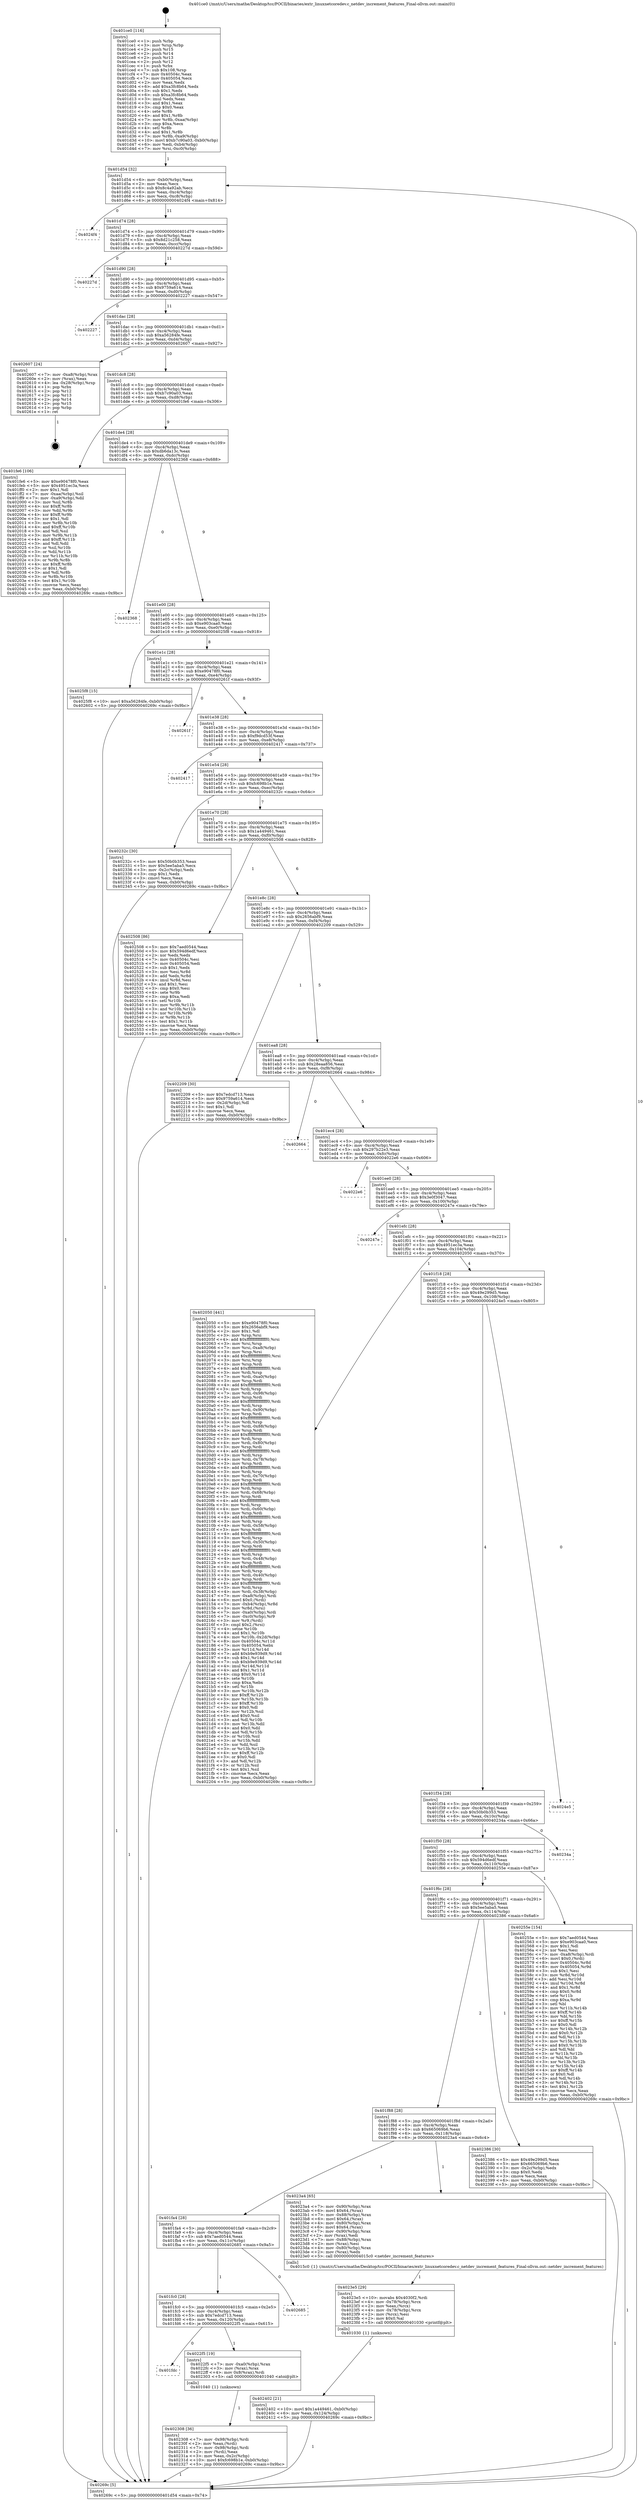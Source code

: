 digraph "0x401ce0" {
  label = "0x401ce0 (/mnt/c/Users/mathe/Desktop/tcc/POCII/binaries/extr_linuxnetcoredev.c_netdev_increment_features_Final-ollvm.out::main(0))"
  labelloc = "t"
  node[shape=record]

  Entry [label="",width=0.3,height=0.3,shape=circle,fillcolor=black,style=filled]
  "0x401d54" [label="{
     0x401d54 [32]\l
     | [instrs]\l
     &nbsp;&nbsp;0x401d54 \<+6\>: mov -0xb0(%rbp),%eax\l
     &nbsp;&nbsp;0x401d5a \<+2\>: mov %eax,%ecx\l
     &nbsp;&nbsp;0x401d5c \<+6\>: sub $0x8c4a92ab,%ecx\l
     &nbsp;&nbsp;0x401d62 \<+6\>: mov %eax,-0xc4(%rbp)\l
     &nbsp;&nbsp;0x401d68 \<+6\>: mov %ecx,-0xc8(%rbp)\l
     &nbsp;&nbsp;0x401d6e \<+6\>: je 00000000004024f4 \<main+0x814\>\l
  }"]
  "0x4024f4" [label="{
     0x4024f4\l
  }", style=dashed]
  "0x401d74" [label="{
     0x401d74 [28]\l
     | [instrs]\l
     &nbsp;&nbsp;0x401d74 \<+5\>: jmp 0000000000401d79 \<main+0x99\>\l
     &nbsp;&nbsp;0x401d79 \<+6\>: mov -0xc4(%rbp),%eax\l
     &nbsp;&nbsp;0x401d7f \<+5\>: sub $0x8d21c258,%eax\l
     &nbsp;&nbsp;0x401d84 \<+6\>: mov %eax,-0xcc(%rbp)\l
     &nbsp;&nbsp;0x401d8a \<+6\>: je 000000000040227d \<main+0x59d\>\l
  }"]
  Exit [label="",width=0.3,height=0.3,shape=circle,fillcolor=black,style=filled,peripheries=2]
  "0x40227d" [label="{
     0x40227d\l
  }", style=dashed]
  "0x401d90" [label="{
     0x401d90 [28]\l
     | [instrs]\l
     &nbsp;&nbsp;0x401d90 \<+5\>: jmp 0000000000401d95 \<main+0xb5\>\l
     &nbsp;&nbsp;0x401d95 \<+6\>: mov -0xc4(%rbp),%eax\l
     &nbsp;&nbsp;0x401d9b \<+5\>: sub $0x9759a614,%eax\l
     &nbsp;&nbsp;0x401da0 \<+6\>: mov %eax,-0xd0(%rbp)\l
     &nbsp;&nbsp;0x401da6 \<+6\>: je 0000000000402227 \<main+0x547\>\l
  }"]
  "0x402402" [label="{
     0x402402 [21]\l
     | [instrs]\l
     &nbsp;&nbsp;0x402402 \<+10\>: movl $0x1a449461,-0xb0(%rbp)\l
     &nbsp;&nbsp;0x40240c \<+6\>: mov %eax,-0x124(%rbp)\l
     &nbsp;&nbsp;0x402412 \<+5\>: jmp 000000000040269c \<main+0x9bc\>\l
  }"]
  "0x402227" [label="{
     0x402227\l
  }", style=dashed]
  "0x401dac" [label="{
     0x401dac [28]\l
     | [instrs]\l
     &nbsp;&nbsp;0x401dac \<+5\>: jmp 0000000000401db1 \<main+0xd1\>\l
     &nbsp;&nbsp;0x401db1 \<+6\>: mov -0xc4(%rbp),%eax\l
     &nbsp;&nbsp;0x401db7 \<+5\>: sub $0xa56284fe,%eax\l
     &nbsp;&nbsp;0x401dbc \<+6\>: mov %eax,-0xd4(%rbp)\l
     &nbsp;&nbsp;0x401dc2 \<+6\>: je 0000000000402607 \<main+0x927\>\l
  }"]
  "0x4023e5" [label="{
     0x4023e5 [29]\l
     | [instrs]\l
     &nbsp;&nbsp;0x4023e5 \<+10\>: movabs $0x4030f2,%rdi\l
     &nbsp;&nbsp;0x4023ef \<+4\>: mov -0x78(%rbp),%rcx\l
     &nbsp;&nbsp;0x4023f3 \<+2\>: mov %eax,(%rcx)\l
     &nbsp;&nbsp;0x4023f5 \<+4\>: mov -0x78(%rbp),%rcx\l
     &nbsp;&nbsp;0x4023f9 \<+2\>: mov (%rcx),%esi\l
     &nbsp;&nbsp;0x4023fb \<+2\>: mov $0x0,%al\l
     &nbsp;&nbsp;0x4023fd \<+5\>: call 0000000000401030 \<printf@plt\>\l
     | [calls]\l
     &nbsp;&nbsp;0x401030 \{1\} (unknown)\l
  }"]
  "0x402607" [label="{
     0x402607 [24]\l
     | [instrs]\l
     &nbsp;&nbsp;0x402607 \<+7\>: mov -0xa8(%rbp),%rax\l
     &nbsp;&nbsp;0x40260e \<+2\>: mov (%rax),%eax\l
     &nbsp;&nbsp;0x402610 \<+4\>: lea -0x28(%rbp),%rsp\l
     &nbsp;&nbsp;0x402614 \<+1\>: pop %rbx\l
     &nbsp;&nbsp;0x402615 \<+2\>: pop %r12\l
     &nbsp;&nbsp;0x402617 \<+2\>: pop %r13\l
     &nbsp;&nbsp;0x402619 \<+2\>: pop %r14\l
     &nbsp;&nbsp;0x40261b \<+2\>: pop %r15\l
     &nbsp;&nbsp;0x40261d \<+1\>: pop %rbp\l
     &nbsp;&nbsp;0x40261e \<+1\>: ret\l
  }"]
  "0x401dc8" [label="{
     0x401dc8 [28]\l
     | [instrs]\l
     &nbsp;&nbsp;0x401dc8 \<+5\>: jmp 0000000000401dcd \<main+0xed\>\l
     &nbsp;&nbsp;0x401dcd \<+6\>: mov -0xc4(%rbp),%eax\l
     &nbsp;&nbsp;0x401dd3 \<+5\>: sub $0xb7c90a03,%eax\l
     &nbsp;&nbsp;0x401dd8 \<+6\>: mov %eax,-0xd8(%rbp)\l
     &nbsp;&nbsp;0x401dde \<+6\>: je 0000000000401fe6 \<main+0x306\>\l
  }"]
  "0x402308" [label="{
     0x402308 [36]\l
     | [instrs]\l
     &nbsp;&nbsp;0x402308 \<+7\>: mov -0x98(%rbp),%rdi\l
     &nbsp;&nbsp;0x40230f \<+2\>: mov %eax,(%rdi)\l
     &nbsp;&nbsp;0x402311 \<+7\>: mov -0x98(%rbp),%rdi\l
     &nbsp;&nbsp;0x402318 \<+2\>: mov (%rdi),%eax\l
     &nbsp;&nbsp;0x40231a \<+3\>: mov %eax,-0x2c(%rbp)\l
     &nbsp;&nbsp;0x40231d \<+10\>: movl $0xfc698b1e,-0xb0(%rbp)\l
     &nbsp;&nbsp;0x402327 \<+5\>: jmp 000000000040269c \<main+0x9bc\>\l
  }"]
  "0x401fe6" [label="{
     0x401fe6 [106]\l
     | [instrs]\l
     &nbsp;&nbsp;0x401fe6 \<+5\>: mov $0xe90478f0,%eax\l
     &nbsp;&nbsp;0x401feb \<+5\>: mov $0x4951ec3a,%ecx\l
     &nbsp;&nbsp;0x401ff0 \<+2\>: mov $0x1,%dl\l
     &nbsp;&nbsp;0x401ff2 \<+7\>: mov -0xaa(%rbp),%sil\l
     &nbsp;&nbsp;0x401ff9 \<+7\>: mov -0xa9(%rbp),%dil\l
     &nbsp;&nbsp;0x402000 \<+3\>: mov %sil,%r8b\l
     &nbsp;&nbsp;0x402003 \<+4\>: xor $0xff,%r8b\l
     &nbsp;&nbsp;0x402007 \<+3\>: mov %dil,%r9b\l
     &nbsp;&nbsp;0x40200a \<+4\>: xor $0xff,%r9b\l
     &nbsp;&nbsp;0x40200e \<+3\>: xor $0x1,%dl\l
     &nbsp;&nbsp;0x402011 \<+3\>: mov %r8b,%r10b\l
     &nbsp;&nbsp;0x402014 \<+4\>: and $0xff,%r10b\l
     &nbsp;&nbsp;0x402018 \<+3\>: and %dl,%sil\l
     &nbsp;&nbsp;0x40201b \<+3\>: mov %r9b,%r11b\l
     &nbsp;&nbsp;0x40201e \<+4\>: and $0xff,%r11b\l
     &nbsp;&nbsp;0x402022 \<+3\>: and %dl,%dil\l
     &nbsp;&nbsp;0x402025 \<+3\>: or %sil,%r10b\l
     &nbsp;&nbsp;0x402028 \<+3\>: or %dil,%r11b\l
     &nbsp;&nbsp;0x40202b \<+3\>: xor %r11b,%r10b\l
     &nbsp;&nbsp;0x40202e \<+3\>: or %r9b,%r8b\l
     &nbsp;&nbsp;0x402031 \<+4\>: xor $0xff,%r8b\l
     &nbsp;&nbsp;0x402035 \<+3\>: or $0x1,%dl\l
     &nbsp;&nbsp;0x402038 \<+3\>: and %dl,%r8b\l
     &nbsp;&nbsp;0x40203b \<+3\>: or %r8b,%r10b\l
     &nbsp;&nbsp;0x40203e \<+4\>: test $0x1,%r10b\l
     &nbsp;&nbsp;0x402042 \<+3\>: cmovne %ecx,%eax\l
     &nbsp;&nbsp;0x402045 \<+6\>: mov %eax,-0xb0(%rbp)\l
     &nbsp;&nbsp;0x40204b \<+5\>: jmp 000000000040269c \<main+0x9bc\>\l
  }"]
  "0x401de4" [label="{
     0x401de4 [28]\l
     | [instrs]\l
     &nbsp;&nbsp;0x401de4 \<+5\>: jmp 0000000000401de9 \<main+0x109\>\l
     &nbsp;&nbsp;0x401de9 \<+6\>: mov -0xc4(%rbp),%eax\l
     &nbsp;&nbsp;0x401def \<+5\>: sub $0xdb6da13c,%eax\l
     &nbsp;&nbsp;0x401df4 \<+6\>: mov %eax,-0xdc(%rbp)\l
     &nbsp;&nbsp;0x401dfa \<+6\>: je 0000000000402368 \<main+0x688\>\l
  }"]
  "0x40269c" [label="{
     0x40269c [5]\l
     | [instrs]\l
     &nbsp;&nbsp;0x40269c \<+5\>: jmp 0000000000401d54 \<main+0x74\>\l
  }"]
  "0x401ce0" [label="{
     0x401ce0 [116]\l
     | [instrs]\l
     &nbsp;&nbsp;0x401ce0 \<+1\>: push %rbp\l
     &nbsp;&nbsp;0x401ce1 \<+3\>: mov %rsp,%rbp\l
     &nbsp;&nbsp;0x401ce4 \<+2\>: push %r15\l
     &nbsp;&nbsp;0x401ce6 \<+2\>: push %r14\l
     &nbsp;&nbsp;0x401ce8 \<+2\>: push %r13\l
     &nbsp;&nbsp;0x401cea \<+2\>: push %r12\l
     &nbsp;&nbsp;0x401cec \<+1\>: push %rbx\l
     &nbsp;&nbsp;0x401ced \<+7\>: sub $0x108,%rsp\l
     &nbsp;&nbsp;0x401cf4 \<+7\>: mov 0x40504c,%eax\l
     &nbsp;&nbsp;0x401cfb \<+7\>: mov 0x405054,%ecx\l
     &nbsp;&nbsp;0x401d02 \<+2\>: mov %eax,%edx\l
     &nbsp;&nbsp;0x401d04 \<+6\>: add $0xa3fc8b64,%edx\l
     &nbsp;&nbsp;0x401d0a \<+3\>: sub $0x1,%edx\l
     &nbsp;&nbsp;0x401d0d \<+6\>: sub $0xa3fc8b64,%edx\l
     &nbsp;&nbsp;0x401d13 \<+3\>: imul %edx,%eax\l
     &nbsp;&nbsp;0x401d16 \<+3\>: and $0x1,%eax\l
     &nbsp;&nbsp;0x401d19 \<+3\>: cmp $0x0,%eax\l
     &nbsp;&nbsp;0x401d1c \<+4\>: sete %r8b\l
     &nbsp;&nbsp;0x401d20 \<+4\>: and $0x1,%r8b\l
     &nbsp;&nbsp;0x401d24 \<+7\>: mov %r8b,-0xaa(%rbp)\l
     &nbsp;&nbsp;0x401d2b \<+3\>: cmp $0xa,%ecx\l
     &nbsp;&nbsp;0x401d2e \<+4\>: setl %r8b\l
     &nbsp;&nbsp;0x401d32 \<+4\>: and $0x1,%r8b\l
     &nbsp;&nbsp;0x401d36 \<+7\>: mov %r8b,-0xa9(%rbp)\l
     &nbsp;&nbsp;0x401d3d \<+10\>: movl $0xb7c90a03,-0xb0(%rbp)\l
     &nbsp;&nbsp;0x401d47 \<+6\>: mov %edi,-0xb4(%rbp)\l
     &nbsp;&nbsp;0x401d4d \<+7\>: mov %rsi,-0xc0(%rbp)\l
  }"]
  "0x401fdc" [label="{
     0x401fdc\l
  }", style=dashed]
  "0x402368" [label="{
     0x402368\l
  }", style=dashed]
  "0x401e00" [label="{
     0x401e00 [28]\l
     | [instrs]\l
     &nbsp;&nbsp;0x401e00 \<+5\>: jmp 0000000000401e05 \<main+0x125\>\l
     &nbsp;&nbsp;0x401e05 \<+6\>: mov -0xc4(%rbp),%eax\l
     &nbsp;&nbsp;0x401e0b \<+5\>: sub $0xe903caa0,%eax\l
     &nbsp;&nbsp;0x401e10 \<+6\>: mov %eax,-0xe0(%rbp)\l
     &nbsp;&nbsp;0x401e16 \<+6\>: je 00000000004025f8 \<main+0x918\>\l
  }"]
  "0x4022f5" [label="{
     0x4022f5 [19]\l
     | [instrs]\l
     &nbsp;&nbsp;0x4022f5 \<+7\>: mov -0xa0(%rbp),%rax\l
     &nbsp;&nbsp;0x4022fc \<+3\>: mov (%rax),%rax\l
     &nbsp;&nbsp;0x4022ff \<+4\>: mov 0x8(%rax),%rdi\l
     &nbsp;&nbsp;0x402303 \<+5\>: call 0000000000401040 \<atoi@plt\>\l
     | [calls]\l
     &nbsp;&nbsp;0x401040 \{1\} (unknown)\l
  }"]
  "0x4025f8" [label="{
     0x4025f8 [15]\l
     | [instrs]\l
     &nbsp;&nbsp;0x4025f8 \<+10\>: movl $0xa56284fe,-0xb0(%rbp)\l
     &nbsp;&nbsp;0x402602 \<+5\>: jmp 000000000040269c \<main+0x9bc\>\l
  }"]
  "0x401e1c" [label="{
     0x401e1c [28]\l
     | [instrs]\l
     &nbsp;&nbsp;0x401e1c \<+5\>: jmp 0000000000401e21 \<main+0x141\>\l
     &nbsp;&nbsp;0x401e21 \<+6\>: mov -0xc4(%rbp),%eax\l
     &nbsp;&nbsp;0x401e27 \<+5\>: sub $0xe90478f0,%eax\l
     &nbsp;&nbsp;0x401e2c \<+6\>: mov %eax,-0xe4(%rbp)\l
     &nbsp;&nbsp;0x401e32 \<+6\>: je 000000000040261f \<main+0x93f\>\l
  }"]
  "0x401fc0" [label="{
     0x401fc0 [28]\l
     | [instrs]\l
     &nbsp;&nbsp;0x401fc0 \<+5\>: jmp 0000000000401fc5 \<main+0x2e5\>\l
     &nbsp;&nbsp;0x401fc5 \<+6\>: mov -0xc4(%rbp),%eax\l
     &nbsp;&nbsp;0x401fcb \<+5\>: sub $0x7edcd713,%eax\l
     &nbsp;&nbsp;0x401fd0 \<+6\>: mov %eax,-0x120(%rbp)\l
     &nbsp;&nbsp;0x401fd6 \<+6\>: je 00000000004022f5 \<main+0x615\>\l
  }"]
  "0x40261f" [label="{
     0x40261f\l
  }", style=dashed]
  "0x401e38" [label="{
     0x401e38 [28]\l
     | [instrs]\l
     &nbsp;&nbsp;0x401e38 \<+5\>: jmp 0000000000401e3d \<main+0x15d\>\l
     &nbsp;&nbsp;0x401e3d \<+6\>: mov -0xc4(%rbp),%eax\l
     &nbsp;&nbsp;0x401e43 \<+5\>: sub $0xf9dcd53f,%eax\l
     &nbsp;&nbsp;0x401e48 \<+6\>: mov %eax,-0xe8(%rbp)\l
     &nbsp;&nbsp;0x401e4e \<+6\>: je 0000000000402417 \<main+0x737\>\l
  }"]
  "0x402685" [label="{
     0x402685\l
  }", style=dashed]
  "0x402417" [label="{
     0x402417\l
  }", style=dashed]
  "0x401e54" [label="{
     0x401e54 [28]\l
     | [instrs]\l
     &nbsp;&nbsp;0x401e54 \<+5\>: jmp 0000000000401e59 \<main+0x179\>\l
     &nbsp;&nbsp;0x401e59 \<+6\>: mov -0xc4(%rbp),%eax\l
     &nbsp;&nbsp;0x401e5f \<+5\>: sub $0xfc698b1e,%eax\l
     &nbsp;&nbsp;0x401e64 \<+6\>: mov %eax,-0xec(%rbp)\l
     &nbsp;&nbsp;0x401e6a \<+6\>: je 000000000040232c \<main+0x64c\>\l
  }"]
  "0x401fa4" [label="{
     0x401fa4 [28]\l
     | [instrs]\l
     &nbsp;&nbsp;0x401fa4 \<+5\>: jmp 0000000000401fa9 \<main+0x2c9\>\l
     &nbsp;&nbsp;0x401fa9 \<+6\>: mov -0xc4(%rbp),%eax\l
     &nbsp;&nbsp;0x401faf \<+5\>: sub $0x7aed0544,%eax\l
     &nbsp;&nbsp;0x401fb4 \<+6\>: mov %eax,-0x11c(%rbp)\l
     &nbsp;&nbsp;0x401fba \<+6\>: je 0000000000402685 \<main+0x9a5\>\l
  }"]
  "0x40232c" [label="{
     0x40232c [30]\l
     | [instrs]\l
     &nbsp;&nbsp;0x40232c \<+5\>: mov $0x50b0b353,%eax\l
     &nbsp;&nbsp;0x402331 \<+5\>: mov $0x5ee5aba5,%ecx\l
     &nbsp;&nbsp;0x402336 \<+3\>: mov -0x2c(%rbp),%edx\l
     &nbsp;&nbsp;0x402339 \<+3\>: cmp $0x1,%edx\l
     &nbsp;&nbsp;0x40233c \<+3\>: cmovl %ecx,%eax\l
     &nbsp;&nbsp;0x40233f \<+6\>: mov %eax,-0xb0(%rbp)\l
     &nbsp;&nbsp;0x402345 \<+5\>: jmp 000000000040269c \<main+0x9bc\>\l
  }"]
  "0x401e70" [label="{
     0x401e70 [28]\l
     | [instrs]\l
     &nbsp;&nbsp;0x401e70 \<+5\>: jmp 0000000000401e75 \<main+0x195\>\l
     &nbsp;&nbsp;0x401e75 \<+6\>: mov -0xc4(%rbp),%eax\l
     &nbsp;&nbsp;0x401e7b \<+5\>: sub $0x1a449461,%eax\l
     &nbsp;&nbsp;0x401e80 \<+6\>: mov %eax,-0xf0(%rbp)\l
     &nbsp;&nbsp;0x401e86 \<+6\>: je 0000000000402508 \<main+0x828\>\l
  }"]
  "0x4023a4" [label="{
     0x4023a4 [65]\l
     | [instrs]\l
     &nbsp;&nbsp;0x4023a4 \<+7\>: mov -0x90(%rbp),%rax\l
     &nbsp;&nbsp;0x4023ab \<+6\>: movl $0x64,(%rax)\l
     &nbsp;&nbsp;0x4023b1 \<+7\>: mov -0x88(%rbp),%rax\l
     &nbsp;&nbsp;0x4023b8 \<+6\>: movl $0x64,(%rax)\l
     &nbsp;&nbsp;0x4023be \<+4\>: mov -0x80(%rbp),%rax\l
     &nbsp;&nbsp;0x4023c2 \<+6\>: movl $0x64,(%rax)\l
     &nbsp;&nbsp;0x4023c8 \<+7\>: mov -0x90(%rbp),%rax\l
     &nbsp;&nbsp;0x4023cf \<+2\>: mov (%rax),%edi\l
     &nbsp;&nbsp;0x4023d1 \<+7\>: mov -0x88(%rbp),%rax\l
     &nbsp;&nbsp;0x4023d8 \<+2\>: mov (%rax),%esi\l
     &nbsp;&nbsp;0x4023da \<+4\>: mov -0x80(%rbp),%rax\l
     &nbsp;&nbsp;0x4023de \<+2\>: mov (%rax),%edx\l
     &nbsp;&nbsp;0x4023e0 \<+5\>: call 00000000004015c0 \<netdev_increment_features\>\l
     | [calls]\l
     &nbsp;&nbsp;0x4015c0 \{1\} (/mnt/c/Users/mathe/Desktop/tcc/POCII/binaries/extr_linuxnetcoredev.c_netdev_increment_features_Final-ollvm.out::netdev_increment_features)\l
  }"]
  "0x402508" [label="{
     0x402508 [86]\l
     | [instrs]\l
     &nbsp;&nbsp;0x402508 \<+5\>: mov $0x7aed0544,%eax\l
     &nbsp;&nbsp;0x40250d \<+5\>: mov $0x594d6edf,%ecx\l
     &nbsp;&nbsp;0x402512 \<+2\>: xor %edx,%edx\l
     &nbsp;&nbsp;0x402514 \<+7\>: mov 0x40504c,%esi\l
     &nbsp;&nbsp;0x40251b \<+7\>: mov 0x405054,%edi\l
     &nbsp;&nbsp;0x402522 \<+3\>: sub $0x1,%edx\l
     &nbsp;&nbsp;0x402525 \<+3\>: mov %esi,%r8d\l
     &nbsp;&nbsp;0x402528 \<+3\>: add %edx,%r8d\l
     &nbsp;&nbsp;0x40252b \<+4\>: imul %r8d,%esi\l
     &nbsp;&nbsp;0x40252f \<+3\>: and $0x1,%esi\l
     &nbsp;&nbsp;0x402532 \<+3\>: cmp $0x0,%esi\l
     &nbsp;&nbsp;0x402535 \<+4\>: sete %r9b\l
     &nbsp;&nbsp;0x402539 \<+3\>: cmp $0xa,%edi\l
     &nbsp;&nbsp;0x40253c \<+4\>: setl %r10b\l
     &nbsp;&nbsp;0x402540 \<+3\>: mov %r9b,%r11b\l
     &nbsp;&nbsp;0x402543 \<+3\>: and %r10b,%r11b\l
     &nbsp;&nbsp;0x402546 \<+3\>: xor %r10b,%r9b\l
     &nbsp;&nbsp;0x402549 \<+3\>: or %r9b,%r11b\l
     &nbsp;&nbsp;0x40254c \<+4\>: test $0x1,%r11b\l
     &nbsp;&nbsp;0x402550 \<+3\>: cmovne %ecx,%eax\l
     &nbsp;&nbsp;0x402553 \<+6\>: mov %eax,-0xb0(%rbp)\l
     &nbsp;&nbsp;0x402559 \<+5\>: jmp 000000000040269c \<main+0x9bc\>\l
  }"]
  "0x401e8c" [label="{
     0x401e8c [28]\l
     | [instrs]\l
     &nbsp;&nbsp;0x401e8c \<+5\>: jmp 0000000000401e91 \<main+0x1b1\>\l
     &nbsp;&nbsp;0x401e91 \<+6\>: mov -0xc4(%rbp),%eax\l
     &nbsp;&nbsp;0x401e97 \<+5\>: sub $0x2656abf9,%eax\l
     &nbsp;&nbsp;0x401e9c \<+6\>: mov %eax,-0xf4(%rbp)\l
     &nbsp;&nbsp;0x401ea2 \<+6\>: je 0000000000402209 \<main+0x529\>\l
  }"]
  "0x401f88" [label="{
     0x401f88 [28]\l
     | [instrs]\l
     &nbsp;&nbsp;0x401f88 \<+5\>: jmp 0000000000401f8d \<main+0x2ad\>\l
     &nbsp;&nbsp;0x401f8d \<+6\>: mov -0xc4(%rbp),%eax\l
     &nbsp;&nbsp;0x401f93 \<+5\>: sub $0x665069b6,%eax\l
     &nbsp;&nbsp;0x401f98 \<+6\>: mov %eax,-0x118(%rbp)\l
     &nbsp;&nbsp;0x401f9e \<+6\>: je 00000000004023a4 \<main+0x6c4\>\l
  }"]
  "0x402209" [label="{
     0x402209 [30]\l
     | [instrs]\l
     &nbsp;&nbsp;0x402209 \<+5\>: mov $0x7edcd713,%eax\l
     &nbsp;&nbsp;0x40220e \<+5\>: mov $0x9759a614,%ecx\l
     &nbsp;&nbsp;0x402213 \<+3\>: mov -0x2d(%rbp),%dl\l
     &nbsp;&nbsp;0x402216 \<+3\>: test $0x1,%dl\l
     &nbsp;&nbsp;0x402219 \<+3\>: cmovne %ecx,%eax\l
     &nbsp;&nbsp;0x40221c \<+6\>: mov %eax,-0xb0(%rbp)\l
     &nbsp;&nbsp;0x402222 \<+5\>: jmp 000000000040269c \<main+0x9bc\>\l
  }"]
  "0x401ea8" [label="{
     0x401ea8 [28]\l
     | [instrs]\l
     &nbsp;&nbsp;0x401ea8 \<+5\>: jmp 0000000000401ead \<main+0x1cd\>\l
     &nbsp;&nbsp;0x401ead \<+6\>: mov -0xc4(%rbp),%eax\l
     &nbsp;&nbsp;0x401eb3 \<+5\>: sub $0x28eaa856,%eax\l
     &nbsp;&nbsp;0x401eb8 \<+6\>: mov %eax,-0xf8(%rbp)\l
     &nbsp;&nbsp;0x401ebe \<+6\>: je 0000000000402664 \<main+0x984\>\l
  }"]
  "0x402386" [label="{
     0x402386 [30]\l
     | [instrs]\l
     &nbsp;&nbsp;0x402386 \<+5\>: mov $0x49e299d5,%eax\l
     &nbsp;&nbsp;0x40238b \<+5\>: mov $0x665069b6,%ecx\l
     &nbsp;&nbsp;0x402390 \<+3\>: mov -0x2c(%rbp),%edx\l
     &nbsp;&nbsp;0x402393 \<+3\>: cmp $0x0,%edx\l
     &nbsp;&nbsp;0x402396 \<+3\>: cmove %ecx,%eax\l
     &nbsp;&nbsp;0x402399 \<+6\>: mov %eax,-0xb0(%rbp)\l
     &nbsp;&nbsp;0x40239f \<+5\>: jmp 000000000040269c \<main+0x9bc\>\l
  }"]
  "0x402664" [label="{
     0x402664\l
  }", style=dashed]
  "0x401ec4" [label="{
     0x401ec4 [28]\l
     | [instrs]\l
     &nbsp;&nbsp;0x401ec4 \<+5\>: jmp 0000000000401ec9 \<main+0x1e9\>\l
     &nbsp;&nbsp;0x401ec9 \<+6\>: mov -0xc4(%rbp),%eax\l
     &nbsp;&nbsp;0x401ecf \<+5\>: sub $0x297b22e3,%eax\l
     &nbsp;&nbsp;0x401ed4 \<+6\>: mov %eax,-0xfc(%rbp)\l
     &nbsp;&nbsp;0x401eda \<+6\>: je 00000000004022e6 \<main+0x606\>\l
  }"]
  "0x401f6c" [label="{
     0x401f6c [28]\l
     | [instrs]\l
     &nbsp;&nbsp;0x401f6c \<+5\>: jmp 0000000000401f71 \<main+0x291\>\l
     &nbsp;&nbsp;0x401f71 \<+6\>: mov -0xc4(%rbp),%eax\l
     &nbsp;&nbsp;0x401f77 \<+5\>: sub $0x5ee5aba5,%eax\l
     &nbsp;&nbsp;0x401f7c \<+6\>: mov %eax,-0x114(%rbp)\l
     &nbsp;&nbsp;0x401f82 \<+6\>: je 0000000000402386 \<main+0x6a6\>\l
  }"]
  "0x4022e6" [label="{
     0x4022e6\l
  }", style=dashed]
  "0x401ee0" [label="{
     0x401ee0 [28]\l
     | [instrs]\l
     &nbsp;&nbsp;0x401ee0 \<+5\>: jmp 0000000000401ee5 \<main+0x205\>\l
     &nbsp;&nbsp;0x401ee5 \<+6\>: mov -0xc4(%rbp),%eax\l
     &nbsp;&nbsp;0x401eeb \<+5\>: sub $0x3e0f3047,%eax\l
     &nbsp;&nbsp;0x401ef0 \<+6\>: mov %eax,-0x100(%rbp)\l
     &nbsp;&nbsp;0x401ef6 \<+6\>: je 000000000040247e \<main+0x79e\>\l
  }"]
  "0x40255e" [label="{
     0x40255e [154]\l
     | [instrs]\l
     &nbsp;&nbsp;0x40255e \<+5\>: mov $0x7aed0544,%eax\l
     &nbsp;&nbsp;0x402563 \<+5\>: mov $0xe903caa0,%ecx\l
     &nbsp;&nbsp;0x402568 \<+2\>: mov $0x1,%dl\l
     &nbsp;&nbsp;0x40256a \<+2\>: xor %esi,%esi\l
     &nbsp;&nbsp;0x40256c \<+7\>: mov -0xa8(%rbp),%rdi\l
     &nbsp;&nbsp;0x402573 \<+6\>: movl $0x0,(%rdi)\l
     &nbsp;&nbsp;0x402579 \<+8\>: mov 0x40504c,%r8d\l
     &nbsp;&nbsp;0x402581 \<+8\>: mov 0x405054,%r9d\l
     &nbsp;&nbsp;0x402589 \<+3\>: sub $0x1,%esi\l
     &nbsp;&nbsp;0x40258c \<+3\>: mov %r8d,%r10d\l
     &nbsp;&nbsp;0x40258f \<+3\>: add %esi,%r10d\l
     &nbsp;&nbsp;0x402592 \<+4\>: imul %r10d,%r8d\l
     &nbsp;&nbsp;0x402596 \<+4\>: and $0x1,%r8d\l
     &nbsp;&nbsp;0x40259a \<+4\>: cmp $0x0,%r8d\l
     &nbsp;&nbsp;0x40259e \<+4\>: sete %r11b\l
     &nbsp;&nbsp;0x4025a2 \<+4\>: cmp $0xa,%r9d\l
     &nbsp;&nbsp;0x4025a6 \<+3\>: setl %bl\l
     &nbsp;&nbsp;0x4025a9 \<+3\>: mov %r11b,%r14b\l
     &nbsp;&nbsp;0x4025ac \<+4\>: xor $0xff,%r14b\l
     &nbsp;&nbsp;0x4025b0 \<+3\>: mov %bl,%r15b\l
     &nbsp;&nbsp;0x4025b3 \<+4\>: xor $0xff,%r15b\l
     &nbsp;&nbsp;0x4025b7 \<+3\>: xor $0x0,%dl\l
     &nbsp;&nbsp;0x4025ba \<+3\>: mov %r14b,%r12b\l
     &nbsp;&nbsp;0x4025bd \<+4\>: and $0x0,%r12b\l
     &nbsp;&nbsp;0x4025c1 \<+3\>: and %dl,%r11b\l
     &nbsp;&nbsp;0x4025c4 \<+3\>: mov %r15b,%r13b\l
     &nbsp;&nbsp;0x4025c7 \<+4\>: and $0x0,%r13b\l
     &nbsp;&nbsp;0x4025cb \<+2\>: and %dl,%bl\l
     &nbsp;&nbsp;0x4025cd \<+3\>: or %r11b,%r12b\l
     &nbsp;&nbsp;0x4025d0 \<+3\>: or %bl,%r13b\l
     &nbsp;&nbsp;0x4025d3 \<+3\>: xor %r13b,%r12b\l
     &nbsp;&nbsp;0x4025d6 \<+3\>: or %r15b,%r14b\l
     &nbsp;&nbsp;0x4025d9 \<+4\>: xor $0xff,%r14b\l
     &nbsp;&nbsp;0x4025dd \<+3\>: or $0x0,%dl\l
     &nbsp;&nbsp;0x4025e0 \<+3\>: and %dl,%r14b\l
     &nbsp;&nbsp;0x4025e3 \<+3\>: or %r14b,%r12b\l
     &nbsp;&nbsp;0x4025e6 \<+4\>: test $0x1,%r12b\l
     &nbsp;&nbsp;0x4025ea \<+3\>: cmovne %ecx,%eax\l
     &nbsp;&nbsp;0x4025ed \<+6\>: mov %eax,-0xb0(%rbp)\l
     &nbsp;&nbsp;0x4025f3 \<+5\>: jmp 000000000040269c \<main+0x9bc\>\l
  }"]
  "0x40247e" [label="{
     0x40247e\l
  }", style=dashed]
  "0x401efc" [label="{
     0x401efc [28]\l
     | [instrs]\l
     &nbsp;&nbsp;0x401efc \<+5\>: jmp 0000000000401f01 \<main+0x221\>\l
     &nbsp;&nbsp;0x401f01 \<+6\>: mov -0xc4(%rbp),%eax\l
     &nbsp;&nbsp;0x401f07 \<+5\>: sub $0x4951ec3a,%eax\l
     &nbsp;&nbsp;0x401f0c \<+6\>: mov %eax,-0x104(%rbp)\l
     &nbsp;&nbsp;0x401f12 \<+6\>: je 0000000000402050 \<main+0x370\>\l
  }"]
  "0x401f50" [label="{
     0x401f50 [28]\l
     | [instrs]\l
     &nbsp;&nbsp;0x401f50 \<+5\>: jmp 0000000000401f55 \<main+0x275\>\l
     &nbsp;&nbsp;0x401f55 \<+6\>: mov -0xc4(%rbp),%eax\l
     &nbsp;&nbsp;0x401f5b \<+5\>: sub $0x594d6edf,%eax\l
     &nbsp;&nbsp;0x401f60 \<+6\>: mov %eax,-0x110(%rbp)\l
     &nbsp;&nbsp;0x401f66 \<+6\>: je 000000000040255e \<main+0x87e\>\l
  }"]
  "0x402050" [label="{
     0x402050 [441]\l
     | [instrs]\l
     &nbsp;&nbsp;0x402050 \<+5\>: mov $0xe90478f0,%eax\l
     &nbsp;&nbsp;0x402055 \<+5\>: mov $0x2656abf9,%ecx\l
     &nbsp;&nbsp;0x40205a \<+2\>: mov $0x1,%dl\l
     &nbsp;&nbsp;0x40205c \<+3\>: mov %rsp,%rsi\l
     &nbsp;&nbsp;0x40205f \<+4\>: add $0xfffffffffffffff0,%rsi\l
     &nbsp;&nbsp;0x402063 \<+3\>: mov %rsi,%rsp\l
     &nbsp;&nbsp;0x402066 \<+7\>: mov %rsi,-0xa8(%rbp)\l
     &nbsp;&nbsp;0x40206d \<+3\>: mov %rsp,%rsi\l
     &nbsp;&nbsp;0x402070 \<+4\>: add $0xfffffffffffffff0,%rsi\l
     &nbsp;&nbsp;0x402074 \<+3\>: mov %rsi,%rsp\l
     &nbsp;&nbsp;0x402077 \<+3\>: mov %rsp,%rdi\l
     &nbsp;&nbsp;0x40207a \<+4\>: add $0xfffffffffffffff0,%rdi\l
     &nbsp;&nbsp;0x40207e \<+3\>: mov %rdi,%rsp\l
     &nbsp;&nbsp;0x402081 \<+7\>: mov %rdi,-0xa0(%rbp)\l
     &nbsp;&nbsp;0x402088 \<+3\>: mov %rsp,%rdi\l
     &nbsp;&nbsp;0x40208b \<+4\>: add $0xfffffffffffffff0,%rdi\l
     &nbsp;&nbsp;0x40208f \<+3\>: mov %rdi,%rsp\l
     &nbsp;&nbsp;0x402092 \<+7\>: mov %rdi,-0x98(%rbp)\l
     &nbsp;&nbsp;0x402099 \<+3\>: mov %rsp,%rdi\l
     &nbsp;&nbsp;0x40209c \<+4\>: add $0xfffffffffffffff0,%rdi\l
     &nbsp;&nbsp;0x4020a0 \<+3\>: mov %rdi,%rsp\l
     &nbsp;&nbsp;0x4020a3 \<+7\>: mov %rdi,-0x90(%rbp)\l
     &nbsp;&nbsp;0x4020aa \<+3\>: mov %rsp,%rdi\l
     &nbsp;&nbsp;0x4020ad \<+4\>: add $0xfffffffffffffff0,%rdi\l
     &nbsp;&nbsp;0x4020b1 \<+3\>: mov %rdi,%rsp\l
     &nbsp;&nbsp;0x4020b4 \<+7\>: mov %rdi,-0x88(%rbp)\l
     &nbsp;&nbsp;0x4020bb \<+3\>: mov %rsp,%rdi\l
     &nbsp;&nbsp;0x4020be \<+4\>: add $0xfffffffffffffff0,%rdi\l
     &nbsp;&nbsp;0x4020c2 \<+3\>: mov %rdi,%rsp\l
     &nbsp;&nbsp;0x4020c5 \<+4\>: mov %rdi,-0x80(%rbp)\l
     &nbsp;&nbsp;0x4020c9 \<+3\>: mov %rsp,%rdi\l
     &nbsp;&nbsp;0x4020cc \<+4\>: add $0xfffffffffffffff0,%rdi\l
     &nbsp;&nbsp;0x4020d0 \<+3\>: mov %rdi,%rsp\l
     &nbsp;&nbsp;0x4020d3 \<+4\>: mov %rdi,-0x78(%rbp)\l
     &nbsp;&nbsp;0x4020d7 \<+3\>: mov %rsp,%rdi\l
     &nbsp;&nbsp;0x4020da \<+4\>: add $0xfffffffffffffff0,%rdi\l
     &nbsp;&nbsp;0x4020de \<+3\>: mov %rdi,%rsp\l
     &nbsp;&nbsp;0x4020e1 \<+4\>: mov %rdi,-0x70(%rbp)\l
     &nbsp;&nbsp;0x4020e5 \<+3\>: mov %rsp,%rdi\l
     &nbsp;&nbsp;0x4020e8 \<+4\>: add $0xfffffffffffffff0,%rdi\l
     &nbsp;&nbsp;0x4020ec \<+3\>: mov %rdi,%rsp\l
     &nbsp;&nbsp;0x4020ef \<+4\>: mov %rdi,-0x68(%rbp)\l
     &nbsp;&nbsp;0x4020f3 \<+3\>: mov %rsp,%rdi\l
     &nbsp;&nbsp;0x4020f6 \<+4\>: add $0xfffffffffffffff0,%rdi\l
     &nbsp;&nbsp;0x4020fa \<+3\>: mov %rdi,%rsp\l
     &nbsp;&nbsp;0x4020fd \<+4\>: mov %rdi,-0x60(%rbp)\l
     &nbsp;&nbsp;0x402101 \<+3\>: mov %rsp,%rdi\l
     &nbsp;&nbsp;0x402104 \<+4\>: add $0xfffffffffffffff0,%rdi\l
     &nbsp;&nbsp;0x402108 \<+3\>: mov %rdi,%rsp\l
     &nbsp;&nbsp;0x40210b \<+4\>: mov %rdi,-0x58(%rbp)\l
     &nbsp;&nbsp;0x40210f \<+3\>: mov %rsp,%rdi\l
     &nbsp;&nbsp;0x402112 \<+4\>: add $0xfffffffffffffff0,%rdi\l
     &nbsp;&nbsp;0x402116 \<+3\>: mov %rdi,%rsp\l
     &nbsp;&nbsp;0x402119 \<+4\>: mov %rdi,-0x50(%rbp)\l
     &nbsp;&nbsp;0x40211d \<+3\>: mov %rsp,%rdi\l
     &nbsp;&nbsp;0x402120 \<+4\>: add $0xfffffffffffffff0,%rdi\l
     &nbsp;&nbsp;0x402124 \<+3\>: mov %rdi,%rsp\l
     &nbsp;&nbsp;0x402127 \<+4\>: mov %rdi,-0x48(%rbp)\l
     &nbsp;&nbsp;0x40212b \<+3\>: mov %rsp,%rdi\l
     &nbsp;&nbsp;0x40212e \<+4\>: add $0xfffffffffffffff0,%rdi\l
     &nbsp;&nbsp;0x402132 \<+3\>: mov %rdi,%rsp\l
     &nbsp;&nbsp;0x402135 \<+4\>: mov %rdi,-0x40(%rbp)\l
     &nbsp;&nbsp;0x402139 \<+3\>: mov %rsp,%rdi\l
     &nbsp;&nbsp;0x40213c \<+4\>: add $0xfffffffffffffff0,%rdi\l
     &nbsp;&nbsp;0x402140 \<+3\>: mov %rdi,%rsp\l
     &nbsp;&nbsp;0x402143 \<+4\>: mov %rdi,-0x38(%rbp)\l
     &nbsp;&nbsp;0x402147 \<+7\>: mov -0xa8(%rbp),%rdi\l
     &nbsp;&nbsp;0x40214e \<+6\>: movl $0x0,(%rdi)\l
     &nbsp;&nbsp;0x402154 \<+7\>: mov -0xb4(%rbp),%r8d\l
     &nbsp;&nbsp;0x40215b \<+3\>: mov %r8d,(%rsi)\l
     &nbsp;&nbsp;0x40215e \<+7\>: mov -0xa0(%rbp),%rdi\l
     &nbsp;&nbsp;0x402165 \<+7\>: mov -0xc0(%rbp),%r9\l
     &nbsp;&nbsp;0x40216c \<+3\>: mov %r9,(%rdi)\l
     &nbsp;&nbsp;0x40216f \<+3\>: cmpl $0x2,(%rsi)\l
     &nbsp;&nbsp;0x402172 \<+4\>: setne %r10b\l
     &nbsp;&nbsp;0x402176 \<+4\>: and $0x1,%r10b\l
     &nbsp;&nbsp;0x40217a \<+4\>: mov %r10b,-0x2d(%rbp)\l
     &nbsp;&nbsp;0x40217e \<+8\>: mov 0x40504c,%r11d\l
     &nbsp;&nbsp;0x402186 \<+7\>: mov 0x405054,%ebx\l
     &nbsp;&nbsp;0x40218d \<+3\>: mov %r11d,%r14d\l
     &nbsp;&nbsp;0x402190 \<+7\>: add $0xb9e939d9,%r14d\l
     &nbsp;&nbsp;0x402197 \<+4\>: sub $0x1,%r14d\l
     &nbsp;&nbsp;0x40219b \<+7\>: sub $0xb9e939d9,%r14d\l
     &nbsp;&nbsp;0x4021a2 \<+4\>: imul %r14d,%r11d\l
     &nbsp;&nbsp;0x4021a6 \<+4\>: and $0x1,%r11d\l
     &nbsp;&nbsp;0x4021aa \<+4\>: cmp $0x0,%r11d\l
     &nbsp;&nbsp;0x4021ae \<+4\>: sete %r10b\l
     &nbsp;&nbsp;0x4021b2 \<+3\>: cmp $0xa,%ebx\l
     &nbsp;&nbsp;0x4021b5 \<+4\>: setl %r15b\l
     &nbsp;&nbsp;0x4021b9 \<+3\>: mov %r10b,%r12b\l
     &nbsp;&nbsp;0x4021bc \<+4\>: xor $0xff,%r12b\l
     &nbsp;&nbsp;0x4021c0 \<+3\>: mov %r15b,%r13b\l
     &nbsp;&nbsp;0x4021c3 \<+4\>: xor $0xff,%r13b\l
     &nbsp;&nbsp;0x4021c7 \<+3\>: xor $0x0,%dl\l
     &nbsp;&nbsp;0x4021ca \<+3\>: mov %r12b,%sil\l
     &nbsp;&nbsp;0x4021cd \<+4\>: and $0x0,%sil\l
     &nbsp;&nbsp;0x4021d1 \<+3\>: and %dl,%r10b\l
     &nbsp;&nbsp;0x4021d4 \<+3\>: mov %r13b,%dil\l
     &nbsp;&nbsp;0x4021d7 \<+4\>: and $0x0,%dil\l
     &nbsp;&nbsp;0x4021db \<+3\>: and %dl,%r15b\l
     &nbsp;&nbsp;0x4021de \<+3\>: or %r10b,%sil\l
     &nbsp;&nbsp;0x4021e1 \<+3\>: or %r15b,%dil\l
     &nbsp;&nbsp;0x4021e4 \<+3\>: xor %dil,%sil\l
     &nbsp;&nbsp;0x4021e7 \<+3\>: or %r13b,%r12b\l
     &nbsp;&nbsp;0x4021ea \<+4\>: xor $0xff,%r12b\l
     &nbsp;&nbsp;0x4021ee \<+3\>: or $0x0,%dl\l
     &nbsp;&nbsp;0x4021f1 \<+3\>: and %dl,%r12b\l
     &nbsp;&nbsp;0x4021f4 \<+3\>: or %r12b,%sil\l
     &nbsp;&nbsp;0x4021f7 \<+4\>: test $0x1,%sil\l
     &nbsp;&nbsp;0x4021fb \<+3\>: cmovne %ecx,%eax\l
     &nbsp;&nbsp;0x4021fe \<+6\>: mov %eax,-0xb0(%rbp)\l
     &nbsp;&nbsp;0x402204 \<+5\>: jmp 000000000040269c \<main+0x9bc\>\l
  }"]
  "0x401f18" [label="{
     0x401f18 [28]\l
     | [instrs]\l
     &nbsp;&nbsp;0x401f18 \<+5\>: jmp 0000000000401f1d \<main+0x23d\>\l
     &nbsp;&nbsp;0x401f1d \<+6\>: mov -0xc4(%rbp),%eax\l
     &nbsp;&nbsp;0x401f23 \<+5\>: sub $0x49e299d5,%eax\l
     &nbsp;&nbsp;0x401f28 \<+6\>: mov %eax,-0x108(%rbp)\l
     &nbsp;&nbsp;0x401f2e \<+6\>: je 00000000004024e5 \<main+0x805\>\l
  }"]
  "0x40234a" [label="{
     0x40234a\l
  }", style=dashed]
  "0x401f34" [label="{
     0x401f34 [28]\l
     | [instrs]\l
     &nbsp;&nbsp;0x401f34 \<+5\>: jmp 0000000000401f39 \<main+0x259\>\l
     &nbsp;&nbsp;0x401f39 \<+6\>: mov -0xc4(%rbp),%eax\l
     &nbsp;&nbsp;0x401f3f \<+5\>: sub $0x50b0b353,%eax\l
     &nbsp;&nbsp;0x401f44 \<+6\>: mov %eax,-0x10c(%rbp)\l
     &nbsp;&nbsp;0x401f4a \<+6\>: je 000000000040234a \<main+0x66a\>\l
  }"]
  "0x4024e5" [label="{
     0x4024e5\l
  }", style=dashed]
  Entry -> "0x401ce0" [label=" 1"]
  "0x401d54" -> "0x4024f4" [label=" 0"]
  "0x401d54" -> "0x401d74" [label=" 11"]
  "0x402607" -> Exit [label=" 1"]
  "0x401d74" -> "0x40227d" [label=" 0"]
  "0x401d74" -> "0x401d90" [label=" 11"]
  "0x4025f8" -> "0x40269c" [label=" 1"]
  "0x401d90" -> "0x402227" [label=" 0"]
  "0x401d90" -> "0x401dac" [label=" 11"]
  "0x40255e" -> "0x40269c" [label=" 1"]
  "0x401dac" -> "0x402607" [label=" 1"]
  "0x401dac" -> "0x401dc8" [label=" 10"]
  "0x402508" -> "0x40269c" [label=" 1"]
  "0x401dc8" -> "0x401fe6" [label=" 1"]
  "0x401dc8" -> "0x401de4" [label=" 9"]
  "0x401fe6" -> "0x40269c" [label=" 1"]
  "0x401ce0" -> "0x401d54" [label=" 1"]
  "0x40269c" -> "0x401d54" [label=" 10"]
  "0x402402" -> "0x40269c" [label=" 1"]
  "0x401de4" -> "0x402368" [label=" 0"]
  "0x401de4" -> "0x401e00" [label=" 9"]
  "0x4023e5" -> "0x402402" [label=" 1"]
  "0x401e00" -> "0x4025f8" [label=" 1"]
  "0x401e00" -> "0x401e1c" [label=" 8"]
  "0x4023a4" -> "0x4023e5" [label=" 1"]
  "0x401e1c" -> "0x40261f" [label=" 0"]
  "0x401e1c" -> "0x401e38" [label=" 8"]
  "0x40232c" -> "0x40269c" [label=" 1"]
  "0x401e38" -> "0x402417" [label=" 0"]
  "0x401e38" -> "0x401e54" [label=" 8"]
  "0x402308" -> "0x40269c" [label=" 1"]
  "0x401e54" -> "0x40232c" [label=" 1"]
  "0x401e54" -> "0x401e70" [label=" 7"]
  "0x401fc0" -> "0x401fdc" [label=" 0"]
  "0x401e70" -> "0x402508" [label=" 1"]
  "0x401e70" -> "0x401e8c" [label=" 6"]
  "0x401fc0" -> "0x4022f5" [label=" 1"]
  "0x401e8c" -> "0x402209" [label=" 1"]
  "0x401e8c" -> "0x401ea8" [label=" 5"]
  "0x401fa4" -> "0x401fc0" [label=" 1"]
  "0x401ea8" -> "0x402664" [label=" 0"]
  "0x401ea8" -> "0x401ec4" [label=" 5"]
  "0x401fa4" -> "0x402685" [label=" 0"]
  "0x401ec4" -> "0x4022e6" [label=" 0"]
  "0x401ec4" -> "0x401ee0" [label=" 5"]
  "0x401f88" -> "0x401fa4" [label=" 1"]
  "0x401ee0" -> "0x40247e" [label=" 0"]
  "0x401ee0" -> "0x401efc" [label=" 5"]
  "0x401f88" -> "0x4023a4" [label=" 1"]
  "0x401efc" -> "0x402050" [label=" 1"]
  "0x401efc" -> "0x401f18" [label=" 4"]
  "0x401f6c" -> "0x401f88" [label=" 2"]
  "0x402050" -> "0x40269c" [label=" 1"]
  "0x402209" -> "0x40269c" [label=" 1"]
  "0x401f6c" -> "0x402386" [label=" 1"]
  "0x401f18" -> "0x4024e5" [label=" 0"]
  "0x401f18" -> "0x401f34" [label=" 4"]
  "0x4022f5" -> "0x402308" [label=" 1"]
  "0x401f34" -> "0x40234a" [label=" 0"]
  "0x401f34" -> "0x401f50" [label=" 4"]
  "0x402386" -> "0x40269c" [label=" 1"]
  "0x401f50" -> "0x40255e" [label=" 1"]
  "0x401f50" -> "0x401f6c" [label=" 3"]
}
